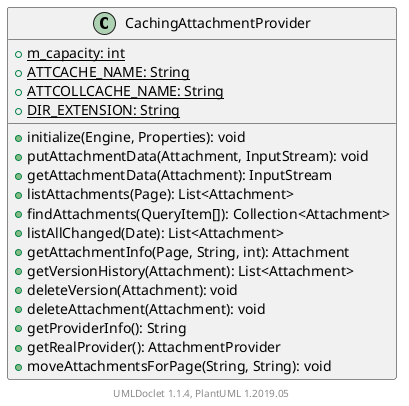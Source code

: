 @startuml

    class CachingAttachmentProvider [[CachingAttachmentProvider.html]] {
        {static} +m_capacity: int
        {static} +ATTCACHE_NAME: String
        {static} +ATTCOLLCACHE_NAME: String
        {static} +DIR_EXTENSION: String
        +initialize(Engine, Properties): void
        +putAttachmentData(Attachment, InputStream): void
        +getAttachmentData(Attachment): InputStream
        +listAttachments(Page): List<Attachment>
        +findAttachments(QueryItem[]): Collection<Attachment>
        +listAllChanged(Date): List<Attachment>
        +getAttachmentInfo(Page, String, int): Attachment
        +getVersionHistory(Attachment): List<Attachment>
        +deleteVersion(Attachment): void
        +deleteAttachment(Attachment): void
        +getProviderInfo(): String
        +getRealProvider(): AttachmentProvider
        +moveAttachmentsForPage(String, String): void
    }


    center footer UMLDoclet 1.1.4, PlantUML 1.2019.05
@enduml
